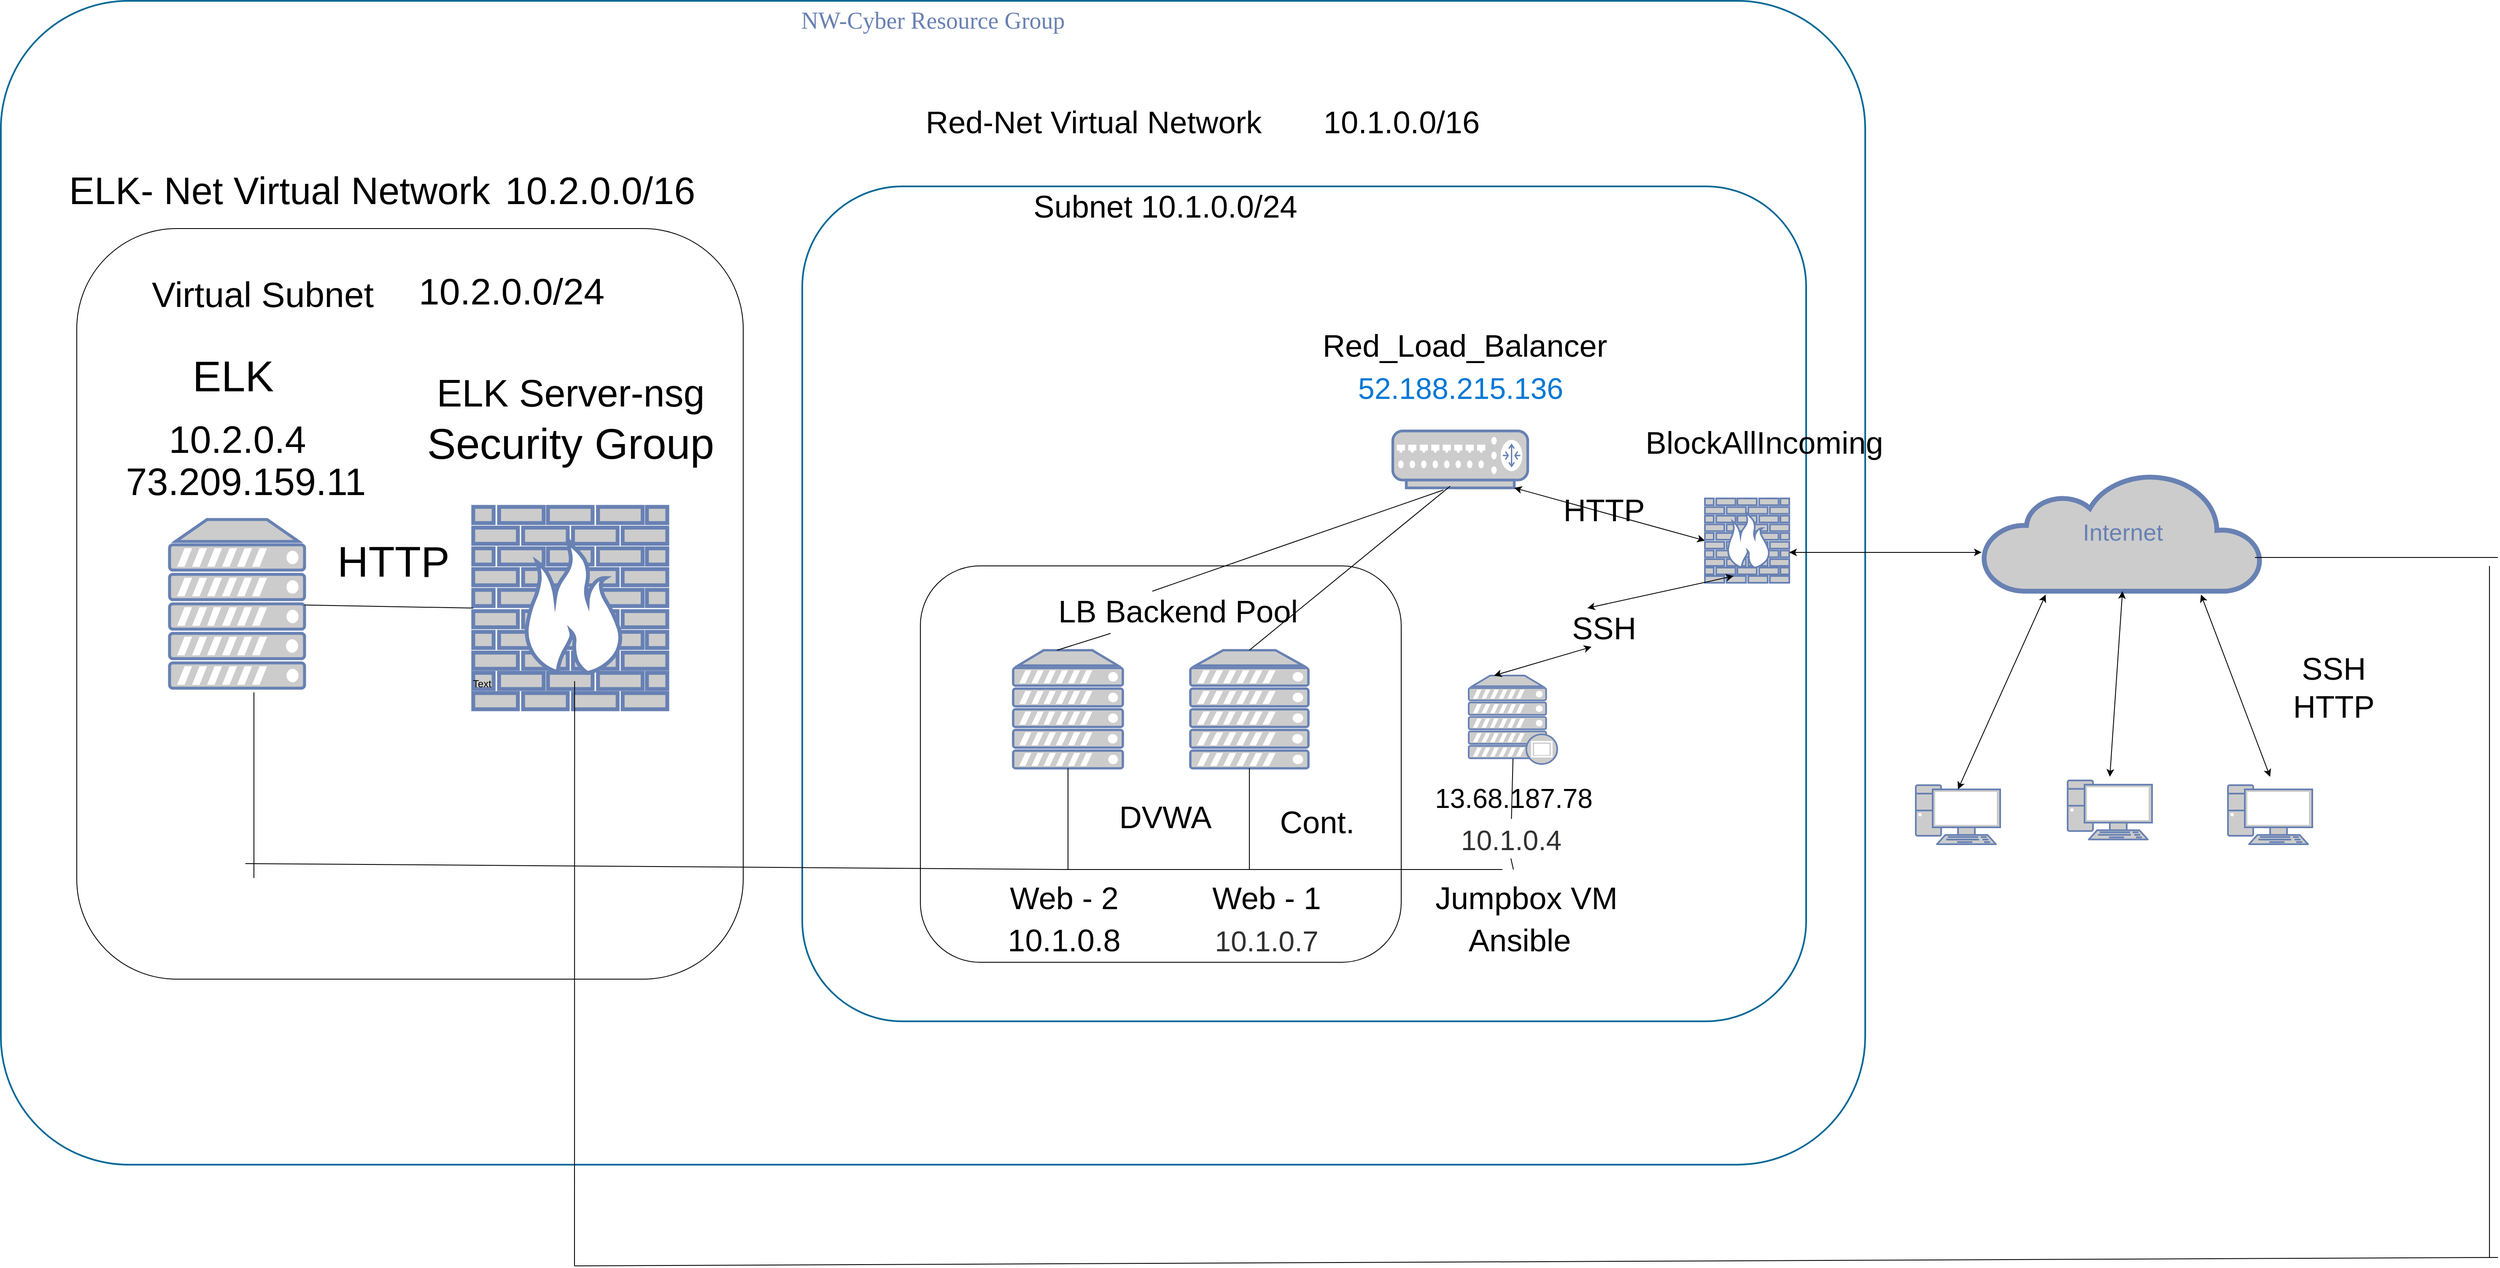 <mxfile version="14.2.4" type="device"><diagram name="Page-1" id="bfe91b75-5d2c-26a0-9c1d-138518896778"><mxGraphModel dx="3511" dy="1794" grid="1" gridSize="10" guides="1" tooltips="1" connect="1" arrows="1" fold="1" page="0" pageScale="1" pageWidth="1100" pageHeight="850" background="#ffffff" math="0" shadow="0"><root><mxCell id="0"/><mxCell id="1" parent="0"/><mxCell id="7c3789c024ecab99-79" value="&lt;span style=&quot;color: rgb(104 , 129 , 179) ; font-family: &amp;#34;verdana&amp;#34; ; font-size: 28px ; font-style: normal ; font-weight: 400 ; letter-spacing: normal ; text-align: center ; text-indent: 0px ; text-transform: none ; word-spacing: 0px ; background-color: rgb(255 , 255 , 255) ; display: inline ; float: none&quot;&gt;NW-Cyber Resource Group&lt;/span&gt;" style="rounded=1;whiteSpace=wrap;html=1;shadow=0;comic=0;strokeColor=#036897;strokeWidth=2;fillColor=none;fontFamily=Verdana;fontSize=28;fontColor=#6881B3;align=center;arcSize=11;verticalAlign=top;" parent="1" vertex="1"><mxGeometry x="-660" y="170" width="2210" height="1380" as="geometry"/></mxCell><mxCell id="x17cu3idSWEVh1GhnGVX-64" value="" style="rounded=1;whiteSpace=wrap;html=1;fontSize=37;" parent="1" vertex="1"><mxGeometry x="430" y="840" width="570" height="470" as="geometry"/></mxCell><mxCell id="x17cu3idSWEVh1GhnGVX-4" value="" style="rounded=1;whiteSpace=wrap;html=1;shadow=0;comic=0;strokeColor=#036897;strokeWidth=2;fillColor=none;fontFamily=Verdana;fontSize=28;fontColor=#6881B3;align=center;arcSize=12;verticalAlign=top;" parent="1" vertex="1"><mxGeometry x="290" y="390" width="1190" height="990" as="geometry"/></mxCell><mxCell id="7c3789c024ecab99-8" value="" style="fontColor=#0066CC;verticalAlign=top;verticalLabelPosition=bottom;labelPosition=center;align=center;html=1;fillColor=#CCCCCC;strokeColor=#6881B3;gradientColor=none;gradientDirection=north;strokeWidth=2;shape=mxgraph.networks.firewall;rounded=0;shadow=0;comic=0;" parent="1" vertex="1"><mxGeometry x="1360" y="760" width="100" height="100" as="geometry"/></mxCell><mxCell id="7c3789c024ecab99-10" value="" style="fontColor=#0066CC;verticalAlign=top;verticalLabelPosition=bottom;labelPosition=center;align=center;html=1;fillColor=#CCCCCC;strokeColor=#6881B3;gradientColor=none;gradientDirection=north;strokeWidth=2;shape=mxgraph.networks.router;rounded=0;shadow=0;comic=0;" parent="1" vertex="1"><mxGeometry x="990" y="680" width="160" height="67.5" as="geometry"/></mxCell><mxCell id="7c3789c024ecab99-34" value="" style="fontColor=#0066CC;verticalAlign=top;verticalLabelPosition=bottom;labelPosition=center;align=center;html=1;fillColor=#CCCCCC;strokeColor=#6881B3;gradientColor=none;gradientDirection=north;strokeWidth=2;shape=mxgraph.networks.pc;rounded=0;shadow=0;comic=0;" parent="1" vertex="1"><mxGeometry x="1790.0" y="1094.412" width="100" height="70" as="geometry"/></mxCell><mxCell id="7c3789c024ecab99-53" value="Internet" style="html=1;fillColor=#CCCCCC;strokeColor=#6881B3;gradientColor=none;gradientDirection=north;strokeWidth=2;shape=mxgraph.networks.cloud;fontColor=#6881B3;rounded=0;shadow=0;comic=0;align=center;fontSize=28;" parent="1" vertex="1"><mxGeometry x="1690" y="730" width="330" height="140" as="geometry"/></mxCell><mxCell id="7c3789c024ecab99-68" style="edgeStyle=none;html=1;labelBackgroundColor=none;endArrow=none;endFill=0;strokeWidth=2;fontFamily=Verdana;fontSize=15;fontColor=#036897;" parent="1" edge="1"><mxGeometry relative="1" as="geometry"><mxPoint x="670" y="1539.81" as="targetPoint"/></mxGeometry></mxCell><mxCell id="7c3789c024ecab99-69" style="edgeStyle=none;html=1;labelBackgroundColor=none;endArrow=none;endFill=0;strokeWidth=2;fontFamily=Verdana;fontSize=15;fontColor=#036897;" parent="1" edge="1"><mxGeometry relative="1" as="geometry"><mxPoint x="670" y="1555.501" as="targetPoint"/></mxGeometry></mxCell><mxCell id="7c3789c024ecab99-70" style="edgeStyle=none;html=1;labelBackgroundColor=none;endArrow=none;endFill=0;strokeWidth=2;fontFamily=Verdana;fontSize=15;fontColor=#036897;" parent="1" edge="1"><mxGeometry relative="1" as="geometry"><mxPoint x="682.74" y="1565.412" as="targetPoint"/></mxGeometry></mxCell><mxCell id="7c3789c024ecab99-71" style="edgeStyle=none;html=1;labelBackgroundColor=none;endArrow=none;endFill=0;strokeWidth=2;fontFamily=Verdana;fontSize=15;fontColor=#036897;" parent="1" edge="1"><mxGeometry relative="1" as="geometry"><mxPoint x="713.014" y="1565.412" as="targetPoint"/></mxGeometry></mxCell><mxCell id="7c3789c024ecab99-72" style="edgeStyle=none;html=1;labelBackgroundColor=none;endArrow=none;endFill=0;strokeWidth=2;fontFamily=Verdana;fontSize=15;fontColor=#036897;" parent="1" edge="1"><mxGeometry relative="1" as="geometry"><mxPoint x="743.288" y="1565.412" as="targetPoint"/></mxGeometry></mxCell><mxCell id="x17cu3idSWEVh1GhnGVX-1" value="" style="fontColor=#0066CC;verticalAlign=top;verticalLabelPosition=bottom;labelPosition=center;align=center;html=1;fillColor=#CCCCCC;strokeColor=#6881B3;gradientColor=none;gradientDirection=north;strokeWidth=2;shape=mxgraph.networks.pc;rounded=0;shadow=0;comic=0;" parent="1" vertex="1"><mxGeometry x="1980.0" y="1100" width="100" height="70" as="geometry"/></mxCell><mxCell id="x17cu3idSWEVh1GhnGVX-5" value="BlockAllIncoming" style="text;html=1;resizable=0;autosize=1;align=center;verticalAlign=middle;points=[];fillColor=none;strokeColor=none;rounded=0;fontSize=37;" parent="1" vertex="1"><mxGeometry x="1280" y="670" width="300" height="50" as="geometry"/></mxCell><mxCell id="x17cu3idSWEVh1GhnGVX-11" value="Red-Net Virtual Network" style="text;html=1;resizable=0;autosize=1;align=center;verticalAlign=middle;points=[];fillColor=none;strokeColor=none;rounded=0;fontSize=37;" parent="1" vertex="1"><mxGeometry x="430" y="290" width="410" height="50" as="geometry"/></mxCell><mxCell id="x17cu3idSWEVh1GhnGVX-13" value="10.1.0.0/16" style="text;html=1;align=center;verticalAlign=middle;resizable=0;points=[];autosize=1;fontSize=37;" parent="1" vertex="1"><mxGeometry x="900" y="290" width="200" height="50" as="geometry"/></mxCell><mxCell id="x17cu3idSWEVh1GhnGVX-17" value="Subnet 10.1.0.0/24" style="text;html=1;resizable=0;autosize=1;align=center;verticalAlign=middle;points=[];fillColor=none;strokeColor=none;rounded=0;fontSize=37;" parent="1" vertex="1"><mxGeometry x="555" y="390" width="330" height="50" as="geometry"/></mxCell><mxCell id="7c3789c024ecab99-35" value="" style="fontColor=#0066CC;verticalAlign=top;verticalLabelPosition=bottom;labelPosition=center;align=center;html=1;fillColor=#CCCCCC;strokeColor=#6881B3;gradientColor=none;gradientDirection=north;strokeWidth=2;shape=mxgraph.networks.pc;rounded=0;shadow=0;comic=0;" parent="1" vertex="1"><mxGeometry x="1610.0" y="1100.002" width="100" height="70" as="geometry"/></mxCell><mxCell id="x17cu3idSWEVh1GhnGVX-19" value="" style="endArrow=classic;startArrow=classic;html=1;fontSize=37;entryX=0.5;entryY=1;entryDx=0;entryDy=0;entryPerimeter=0;" parent="1" target="7c3789c024ecab99-53" edge="1"><mxGeometry width="50" height="50" relative="1" as="geometry"><mxPoint x="1840" y="1090" as="sourcePoint"/><mxPoint x="1865" y="910" as="targetPoint"/></mxGeometry></mxCell><mxCell id="x17cu3idSWEVh1GhnGVX-20" value="" style="endArrow=classic;startArrow=classic;html=1;fontSize=37;entryX=0.224;entryY=1.029;entryDx=0;entryDy=0;entryPerimeter=0;exitX=0.5;exitY=0.07;exitDx=0;exitDy=0;exitPerimeter=0;" parent="1" source="7c3789c024ecab99-35" target="7c3789c024ecab99-53" edge="1"><mxGeometry width="50" height="50" relative="1" as="geometry"><mxPoint x="1690" y="1019.41" as="sourcePoint"/><mxPoint x="1740" y="969.41" as="targetPoint"/></mxGeometry></mxCell><mxCell id="x17cu3idSWEVh1GhnGVX-21" value="" style="endArrow=classic;startArrow=classic;html=1;fontSize=37;entryX=0.782;entryY=1.029;entryDx=0;entryDy=0;entryPerimeter=0;" parent="1" target="7c3789c024ecab99-53" edge="1"><mxGeometry width="50" height="50" relative="1" as="geometry"><mxPoint x="2030" y="1090" as="sourcePoint"/><mxPoint x="2060" y="990" as="targetPoint"/></mxGeometry></mxCell><mxCell id="x17cu3idSWEVh1GhnGVX-22" value="" style="endArrow=classic;startArrow=classic;html=1;fontSize=37;entryX=-0.006;entryY=0.671;entryDx=0;entryDy=0;entryPerimeter=0;exitX=1;exitY=0.64;exitDx=0;exitDy=0;exitPerimeter=0;" parent="1" source="7c3789c024ecab99-8" target="7c3789c024ecab99-53" edge="1"><mxGeometry width="50" height="50" relative="1" as="geometry"><mxPoint x="1630" y="870" as="sourcePoint"/><mxPoint x="1620" y="785" as="targetPoint"/></mxGeometry></mxCell><mxCell id="x17cu3idSWEVh1GhnGVX-25" value="" style="endArrow=classic;startArrow=classic;html=1;fontSize=37;exitX=0;exitY=0.5;exitDx=0;exitDy=0;exitPerimeter=0;entryX=0.9;entryY=1;entryDx=0;entryDy=0;entryPerimeter=0;" parent="1" source="7c3789c024ecab99-8" target="7c3789c024ecab99-10" edge="1"><mxGeometry width="50" height="50" relative="1" as="geometry"><mxPoint x="1170" y="855" as="sourcePoint"/><mxPoint x="1220" y="800" as="targetPoint"/></mxGeometry></mxCell><mxCell id="x17cu3idSWEVh1GhnGVX-29" value="" style="fontColor=#0066CC;verticalAlign=top;verticalLabelPosition=bottom;labelPosition=center;align=center;html=1;outlineConnect=0;fillColor=#CCCCCC;strokeColor=#6881B3;gradientColor=none;gradientDirection=north;strokeWidth=2;shape=mxgraph.networks.server;" parent="1" vertex="1"><mxGeometry x="540" y="940" width="130" height="140" as="geometry"/></mxCell><mxCell id="x17cu3idSWEVh1GhnGVX-31" value="" style="fontColor=#0066CC;verticalAlign=top;verticalLabelPosition=bottom;labelPosition=center;align=center;html=1;outlineConnect=0;fillColor=#CCCCCC;strokeColor=#6881B3;gradientColor=none;gradientDirection=north;strokeWidth=2;shape=mxgraph.networks.server;" parent="1" vertex="1"><mxGeometry x="750" y="940" width="140" height="140" as="geometry"/></mxCell><mxCell id="x17cu3idSWEVh1GhnGVX-32" value="" style="fontColor=#0066CC;verticalAlign=top;verticalLabelPosition=bottom;labelPosition=center;align=center;html=1;outlineConnect=0;fillColor=#CCCCCC;strokeColor=#6881B3;gradientColor=none;gradientDirection=north;strokeWidth=2;shape=mxgraph.networks.proxy_server;" parent="1" vertex="1"><mxGeometry x="1080" y="970" width="105" height="105" as="geometry"/></mxCell><mxCell id="x17cu3idSWEVh1GhnGVX-33" value="Red_Load_Balancer" style="text;html=1;align=center;verticalAlign=middle;resizable=0;points=[];autosize=1;fontSize=37;" parent="1" vertex="1"><mxGeometry x="900" y="555" width="350" height="50" as="geometry"/></mxCell><mxCell id="x17cu3idSWEVh1GhnGVX-41" value="" style="endArrow=none;html=1;fontSize=37;exitX=0.425;exitY=0.97;exitDx=0;exitDy=0;exitPerimeter=0;entryX=0.5;entryY=0;entryDx=0;entryDy=0;entryPerimeter=0;" parent="1" source="7c3789c024ecab99-10" target="x17cu3idSWEVh1GhnGVX-31" edge="1"><mxGeometry width="50" height="50" relative="1" as="geometry"><mxPoint x="920" y="910" as="sourcePoint"/><mxPoint x="970" y="860" as="targetPoint"/></mxGeometry></mxCell><mxCell id="x17cu3idSWEVh1GhnGVX-42" value="" style="endArrow=none;html=1;fontSize=37;entryX=0.4;entryY=0;entryDx=0;entryDy=0;entryPerimeter=0;" parent="1" source="x17cu3idSWEVh1GhnGVX-67" target="x17cu3idSWEVh1GhnGVX-29" edge="1"><mxGeometry width="50" height="50" relative="1" as="geometry"><mxPoint x="1050" y="750" as="sourcePoint"/><mxPoint x="970" y="860" as="targetPoint"/></mxGeometry></mxCell><mxCell id="x17cu3idSWEVh1GhnGVX-45" value="" style="endArrow=classic;startArrow=classic;html=1;fontSize=37;entryX=0.34;entryY=0.92;entryDx=0;entryDy=0;entryPerimeter=0;exitX=0.286;exitY=0;exitDx=0;exitDy=0;exitPerimeter=0;" parent="1" source="x17cu3idSWEVh1GhnGVX-56" target="7c3789c024ecab99-8" edge="1"><mxGeometry width="50" height="50" relative="1" as="geometry"><mxPoint x="1110" y="930" as="sourcePoint"/><mxPoint x="1160" y="880" as="targetPoint"/></mxGeometry></mxCell><mxCell id="x17cu3idSWEVh1GhnGVX-48" value="" style="endArrow=none;html=1;fontSize=37;entryX=0.5;entryY=1;entryDx=0;entryDy=0;entryPerimeter=0;" parent="1" target="x17cu3idSWEVh1GhnGVX-29" edge="1"><mxGeometry width="50" height="50" relative="1" as="geometry"><mxPoint x="605" y="1200" as="sourcePoint"/><mxPoint x="640" y="1150" as="targetPoint"/></mxGeometry></mxCell><mxCell id="x17cu3idSWEVh1GhnGVX-49" value="" style="endArrow=none;html=1;fontSize=37;entryX=0.5;entryY=1;entryDx=0;entryDy=0;entryPerimeter=0;" parent="1" target="x17cu3idSWEVh1GhnGVX-31" edge="1"><mxGeometry width="50" height="50" relative="1" as="geometry"><mxPoint x="820" y="1200" as="sourcePoint"/><mxPoint x="880" y="1130" as="targetPoint"/></mxGeometry></mxCell><mxCell id="x17cu3idSWEVh1GhnGVX-50" value="" style="endArrow=none;html=1;fontSize=37;entryX=0.5;entryY=0.94;entryDx=0;entryDy=0;entryPerimeter=0;" parent="1" source="x17cu3idSWEVh1GhnGVX-70" target="x17cu3idSWEVh1GhnGVX-32" edge="1"><mxGeometry width="50" height="50" relative="1" as="geometry"><mxPoint x="1133" y="1200" as="sourcePoint"/><mxPoint x="1140" y="1114.41" as="targetPoint"/></mxGeometry></mxCell><mxCell id="x17cu3idSWEVh1GhnGVX-53" value="" style="endArrow=none;html=1;fontSize=37;" parent="1" edge="1"><mxGeometry width="50" height="50" relative="1" as="geometry"><mxPoint x="600" y="1200" as="sourcePoint"/><mxPoint x="1120" y="1200" as="targetPoint"/></mxGeometry></mxCell><mxCell id="x17cu3idSWEVh1GhnGVX-54" value="&lt;span style=&quot;color: rgb(0 , 120 , 212) ; font-family: &amp;#34;az_ea_font&amp;#34; , &amp;#34;segoe ui&amp;#34; , &amp;#34;az_font&amp;#34; , , , , &amp;#34;roboto&amp;#34; , &amp;#34;oxygen&amp;#34; , &amp;#34;ubuntu&amp;#34; , &amp;#34;cantarell&amp;#34; , &amp;#34;open sans&amp;#34; , &amp;#34;helvetica neue&amp;#34; , sans-serif ; font-size: 35px ; text-align: left&quot;&gt;52.188.215.136&lt;/span&gt;" style="text;html=1;align=center;verticalAlign=middle;resizable=0;points=[];autosize=1;fontSize=37;" parent="1" vertex="1"><mxGeometry x="940" y="605" width="260" height="50" as="geometry"/></mxCell><mxCell id="x17cu3idSWEVh1GhnGVX-55" value="SSH&lt;br&gt;HTTP" style="text;html=1;align=center;verticalAlign=middle;resizable=0;points=[];autosize=1;fontSize=37;" parent="1" vertex="1"><mxGeometry x="2050" y="940" width="110" height="90" as="geometry"/></mxCell><mxCell id="x17cu3idSWEVh1GhnGVX-57" value="HTTP" style="text;html=1;align=center;verticalAlign=middle;resizable=0;points=[];autosize=1;fontSize=37;" parent="1" vertex="1"><mxGeometry x="1185" y="750" width="110" height="50" as="geometry"/></mxCell><mxCell id="x17cu3idSWEVh1GhnGVX-56" value="SSH" style="text;html=1;align=center;verticalAlign=middle;resizable=0;points=[];autosize=1;fontSize=37;" parent="1" vertex="1"><mxGeometry x="1195" y="890" width="90" height="50" as="geometry"/></mxCell><mxCell id="x17cu3idSWEVh1GhnGVX-58" value="" style="endArrow=classic;startArrow=classic;html=1;fontSize=37;entryX=0.34;entryY=0.92;entryDx=0;entryDy=0;entryPerimeter=0;exitX=0.286;exitY=0;exitDx=0;exitDy=0;exitPerimeter=0;" parent="1" source="x17cu3idSWEVh1GhnGVX-32" target="x17cu3idSWEVh1GhnGVX-56" edge="1"><mxGeometry width="50" height="50" relative="1" as="geometry"><mxPoint x="1110.03" y="970" as="sourcePoint"/><mxPoint x="1394" y="852" as="targetPoint"/></mxGeometry></mxCell><mxCell id="x17cu3idSWEVh1GhnGVX-59" value="DVWA" style="text;html=1;align=center;verticalAlign=middle;resizable=0;points=[];autosize=1;fontSize=37;" parent="1" vertex="1"><mxGeometry x="655" y="1114.41" width="130" height="50" as="geometry"/></mxCell><mxCell id="x17cu3idSWEVh1GhnGVX-60" value="Cont." style="text;html=1;align=center;verticalAlign=middle;resizable=0;points=[];autosize=1;fontSize=37;" parent="1" vertex="1"><mxGeometry x="850" y="1120" width="100" height="50" as="geometry"/></mxCell><mxCell id="x17cu3idSWEVh1GhnGVX-61" value="Web - 1" style="text;html=1;align=center;verticalAlign=middle;resizable=0;points=[];autosize=1;fontSize=37;" parent="1" vertex="1"><mxGeometry x="770" y="1210" width="140" height="50" as="geometry"/></mxCell><mxCell id="x17cu3idSWEVh1GhnGVX-62" value="Web - 2" style="text;html=1;align=center;verticalAlign=middle;resizable=0;points=[];autosize=1;fontSize=37;" parent="1" vertex="1"><mxGeometry x="530" y="1210" width="140" height="50" as="geometry"/></mxCell><mxCell id="x17cu3idSWEVh1GhnGVX-65" value="&lt;span style=&quot;color: rgb(50 , 49 , 48) ; font-family: &amp;#34;az_ea_font&amp;#34; , &amp;#34;segoe ui&amp;#34; , &amp;#34;az_font&amp;#34; , , , , &amp;#34;roboto&amp;#34; , &amp;#34;oxygen&amp;#34; , &amp;#34;ubuntu&amp;#34; , &amp;#34;cantarell&amp;#34; , &amp;#34;open sans&amp;#34; , &amp;#34;helvetica neue&amp;#34; , sans-serif ; font-size: 34px&quot;&gt;10.1.0.7&lt;/span&gt;" style="text;html=1;align=center;verticalAlign=middle;resizable=0;points=[];autosize=1;fontSize=37;" parent="1" vertex="1"><mxGeometry x="770" y="1260" width="140" height="50" as="geometry"/></mxCell><mxCell id="x17cu3idSWEVh1GhnGVX-66" value="10.1.0.8" style="text;html=1;align=center;verticalAlign=middle;resizable=0;points=[];autosize=1;fontSize=37;" parent="1" vertex="1"><mxGeometry x="525" y="1260" width="150" height="50" as="geometry"/></mxCell><mxCell id="x17cu3idSWEVh1GhnGVX-67" value="LB Backend Pool" style="text;html=1;align=center;verticalAlign=middle;resizable=0;points=[];autosize=1;fontSize=37;" parent="1" vertex="1"><mxGeometry x="585" y="870" width="300" height="50" as="geometry"/></mxCell><mxCell id="x17cu3idSWEVh1GhnGVX-68" value="" style="endArrow=none;html=1;fontSize=37;entryX=0.4;entryY=0;entryDx=0;entryDy=0;entryPerimeter=0;" parent="1" target="x17cu3idSWEVh1GhnGVX-67" edge="1"><mxGeometry width="50" height="50" relative="1" as="geometry"><mxPoint x="1050" y="750" as="sourcePoint"/><mxPoint x="592" y="940" as="targetPoint"/></mxGeometry></mxCell><mxCell id="x17cu3idSWEVh1GhnGVX-69" value="&lt;span style=&quot;font-family: &amp;#34;az_ea_font&amp;#34; , &amp;#34;segoe ui&amp;#34; , &amp;#34;az_font&amp;#34; , , , , &amp;#34;roboto&amp;#34; , &amp;#34;oxygen&amp;#34; , &amp;#34;ubuntu&amp;#34; , &amp;#34;cantarell&amp;#34; , &amp;#34;open sans&amp;#34; , &amp;#34;helvetica neue&amp;#34; , sans-serif ; font-size: 32px&quot;&gt;13.68.187.78&lt;/span&gt;" style="text;html=1;align=center;verticalAlign=middle;resizable=0;points=[];autosize=1;fontSize=37;" parent="1" vertex="1"><mxGeometry x="1032.5" y="1090" width="200" height="50" as="geometry"/></mxCell><mxCell id="x17cu3idSWEVh1GhnGVX-70" value="&lt;span style=&quot;color: rgb(50 , 49 , 48) ; font-family: &amp;#34;az_ea_font&amp;#34; , &amp;#34;segoe ui&amp;#34; , &amp;#34;az_font&amp;#34; , , , , &amp;#34;roboto&amp;#34; , &amp;#34;oxygen&amp;#34; , &amp;#34;ubuntu&amp;#34; , &amp;#34;cantarell&amp;#34; , &amp;#34;open sans&amp;#34; , &amp;#34;helvetica neue&amp;#34; , sans-serif ; font-size: 33px&quot;&gt;10.1.0.4&lt;/span&gt;" style="text;html=1;align=center;verticalAlign=middle;resizable=0;points=[];autosize=1;fontSize=37;" parent="1" vertex="1"><mxGeometry x="1065" y="1140" width="130" height="50" as="geometry"/></mxCell><mxCell id="x17cu3idSWEVh1GhnGVX-71" value="" style="endArrow=none;html=1;fontSize=37;entryX=0.5;entryY=0.94;entryDx=0;entryDy=0;entryPerimeter=0;" parent="1" target="x17cu3idSWEVh1GhnGVX-70" edge="1"><mxGeometry width="50" height="50" relative="1" as="geometry"><mxPoint x="1133" y="1200" as="sourcePoint"/><mxPoint x="1132.5" y="1068.7" as="targetPoint"/></mxGeometry></mxCell><mxCell id="x17cu3idSWEVh1GhnGVX-72" value="Jumpbox VM" style="text;html=1;align=center;verticalAlign=middle;resizable=0;points=[];autosize=1;fontSize=37;" parent="1" vertex="1"><mxGeometry x="1032.5" y="1210" width="230" height="50" as="geometry"/></mxCell><mxCell id="x17cu3idSWEVh1GhnGVX-73" value="Ansible" style="text;html=1;align=center;verticalAlign=middle;resizable=0;points=[];autosize=1;fontSize=37;" parent="1" vertex="1"><mxGeometry x="1070" y="1260" width="140" height="50" as="geometry"/></mxCell><mxCell id="sfWq3cbC-ZdmkRzFiCMM-1" value="" style="rounded=1;whiteSpace=wrap;html=1;" vertex="1" parent="1"><mxGeometry x="-570" y="440" width="790" height="890" as="geometry"/></mxCell><mxCell id="sfWq3cbC-ZdmkRzFiCMM-2" value="" style="fontColor=#0066CC;verticalAlign=top;verticalLabelPosition=bottom;labelPosition=center;align=center;html=1;outlineConnect=0;fillColor=#CCCCCC;strokeColor=#6881B3;gradientColor=none;gradientDirection=north;strokeWidth=2;shape=mxgraph.networks.server;" vertex="1" parent="1"><mxGeometry x="-460" y="785" width="160" height="200" as="geometry"/></mxCell><mxCell id="sfWq3cbC-ZdmkRzFiCMM-3" value="" style="fontColor=#0066CC;verticalAlign=top;verticalLabelPosition=bottom;labelPosition=center;align=center;html=1;outlineConnect=0;fillColor=#CCCCCC;strokeColor=#6881B3;gradientColor=none;gradientDirection=north;strokeWidth=2;shape=mxgraph.networks.firewall;" vertex="1" parent="1"><mxGeometry x="-100" y="770" width="230" height="240" as="geometry"/></mxCell><mxCell id="sfWq3cbC-ZdmkRzFiCMM-4" value="" style="endArrow=none;html=1;entryX=0;entryY=0.5;entryDx=0;entryDy=0;entryPerimeter=0;" edge="1" parent="1" source="sfWq3cbC-ZdmkRzFiCMM-2" target="sfWq3cbC-ZdmkRzFiCMM-3"><mxGeometry width="50" height="50" relative="1" as="geometry"><mxPoint x="-300" y="910" as="sourcePoint"/><mxPoint x="-250" y="860" as="targetPoint"/></mxGeometry></mxCell><mxCell id="sfWq3cbC-ZdmkRzFiCMM-8" value="" style="endArrow=none;html=1;exitX=0.747;exitY=0.603;exitDx=0;exitDy=0;exitPerimeter=0;" edge="1" parent="1" source="sfWq3cbC-ZdmkRzFiCMM-1"><mxGeometry width="50" height="50" relative="1" as="geometry"><mxPoint x="220" y="1690" as="sourcePoint"/><mxPoint x="20" y="1670" as="targetPoint"/></mxGeometry></mxCell><mxCell id="sfWq3cbC-ZdmkRzFiCMM-9" value="" style="endArrow=none;html=1;" edge="1" parent="1"><mxGeometry width="50" height="50" relative="1" as="geometry"><mxPoint x="20" y="1670" as="sourcePoint"/><mxPoint x="2300" y="1660" as="targetPoint"/></mxGeometry></mxCell><mxCell id="sfWq3cbC-ZdmkRzFiCMM-10" value="" style="endArrow=none;html=1;" edge="1" parent="1"><mxGeometry width="50" height="50" relative="1" as="geometry"><mxPoint x="2290" y="1660" as="sourcePoint"/><mxPoint x="2290" y="840" as="targetPoint"/></mxGeometry></mxCell><mxCell id="sfWq3cbC-ZdmkRzFiCMM-11" value="" style="endArrow=none;html=1;" edge="1" parent="1"><mxGeometry width="50" height="50" relative="1" as="geometry"><mxPoint x="2012" y="830" as="sourcePoint"/><mxPoint x="2300" y="830" as="targetPoint"/></mxGeometry></mxCell><mxCell id="sfWq3cbC-ZdmkRzFiCMM-12" value="" style="endArrow=none;html=1;exitX=0.253;exitY=0.846;exitDx=0;exitDy=0;exitPerimeter=0;" edge="1" parent="1" source="sfWq3cbC-ZdmkRzFiCMM-1"><mxGeometry width="50" height="50" relative="1" as="geometry"><mxPoint x="-160" y="1240" as="sourcePoint"/><mxPoint x="600" y="1200" as="targetPoint"/></mxGeometry></mxCell><mxCell id="sfWq3cbC-ZdmkRzFiCMM-13" value="" style="endArrow=none;html=1;" edge="1" parent="1"><mxGeometry width="50" height="50" relative="1" as="geometry"><mxPoint x="-360" y="1210" as="sourcePoint"/><mxPoint x="-360" y="990" as="targetPoint"/></mxGeometry></mxCell><mxCell id="sfWq3cbC-ZdmkRzFiCMM-14" value="Text" style="text;html=1;resizable=0;autosize=1;align=center;verticalAlign=middle;points=[];fillColor=none;strokeColor=none;rounded=0;" vertex="1" parent="1"><mxGeometry x="-110" y="970" width="40" height="20" as="geometry"/></mxCell><mxCell id="sfWq3cbC-ZdmkRzFiCMM-15" value="HTTP" style="text;html=1;align=center;verticalAlign=middle;resizable=0;points=[];autosize=1;rotation=0;fontSize=51;" vertex="1" parent="1"><mxGeometry x="-270" y="800" width="150" height="70" as="geometry"/></mxCell><mxCell id="sfWq3cbC-ZdmkRzFiCMM-17" value="Security Group" style="text;html=1;align=center;verticalAlign=middle;resizable=0;points=[];autosize=1;fontSize=51;" vertex="1" parent="1"><mxGeometry x="-165" y="660" width="360" height="70" as="geometry"/></mxCell><mxCell id="sfWq3cbC-ZdmkRzFiCMM-18" value="ELK" style="text;html=1;align=center;verticalAlign=middle;resizable=0;points=[];autosize=1;fontSize=51;" vertex="1" parent="1"><mxGeometry x="-440" y="580" width="110" height="70" as="geometry"/></mxCell><mxCell id="sfWq3cbC-ZdmkRzFiCMM-19" value="10.2.0.4" style="text;html=1;align=center;verticalAlign=middle;resizable=0;points=[];autosize=1;fontSize=45;" vertex="1" parent="1"><mxGeometry x="-470" y="660" width="180" height="60" as="geometry"/></mxCell><mxCell id="sfWq3cbC-ZdmkRzFiCMM-20" value="10.2.0.0/16" style="text;html=1;align=center;verticalAlign=middle;resizable=0;points=[];autosize=1;fontSize=45;" vertex="1" parent="1"><mxGeometry x="-70" y="365" width="240" height="60" as="geometry"/></mxCell><mxCell id="sfWq3cbC-ZdmkRzFiCMM-21" value="10.2.0.0/24" style="text;html=1;align=center;verticalAlign=middle;resizable=0;points=[];autosize=1;fontSize=44;" vertex="1" parent="1"><mxGeometry x="-175" y="485" width="240" height="60" as="geometry"/></mxCell><mxCell id="sfWq3cbC-ZdmkRzFiCMM-22" value="&lt;font style=&quot;font-size: 42px&quot;&gt;Virtual Subnet&lt;/font&gt;" style="text;html=1;align=center;verticalAlign=middle;resizable=0;points=[];autosize=1;fontSize=51;" vertex="1" parent="1"><mxGeometry x="-490" y="480" width="280" height="70" as="geometry"/></mxCell><mxCell id="sfWq3cbC-ZdmkRzFiCMM-23" value="ELK Server-nsg" style="text;html=1;align=center;verticalAlign=middle;resizable=0;points=[];autosize=1;fontSize=45;" vertex="1" parent="1"><mxGeometry x="-150" y="605" width="330" height="60" as="geometry"/></mxCell><mxCell id="sfWq3cbC-ZdmkRzFiCMM-24" value="ELK- Net Virtual Network" style="text;html=1;align=center;verticalAlign=middle;resizable=0;points=[];autosize=1;fontSize=45;" vertex="1" parent="1"><mxGeometry x="-585" y="365" width="510" height="60" as="geometry"/></mxCell><mxCell id="sfWq3cbC-ZdmkRzFiCMM-25" value="73.209.159.11" style="text;html=1;align=center;verticalAlign=middle;resizable=0;points=[];autosize=1;fontSize=45;" vertex="1" parent="1"><mxGeometry x="-520" y="710" width="300" height="60" as="geometry"/></mxCell></root></mxGraphModel></diagram></mxfile>